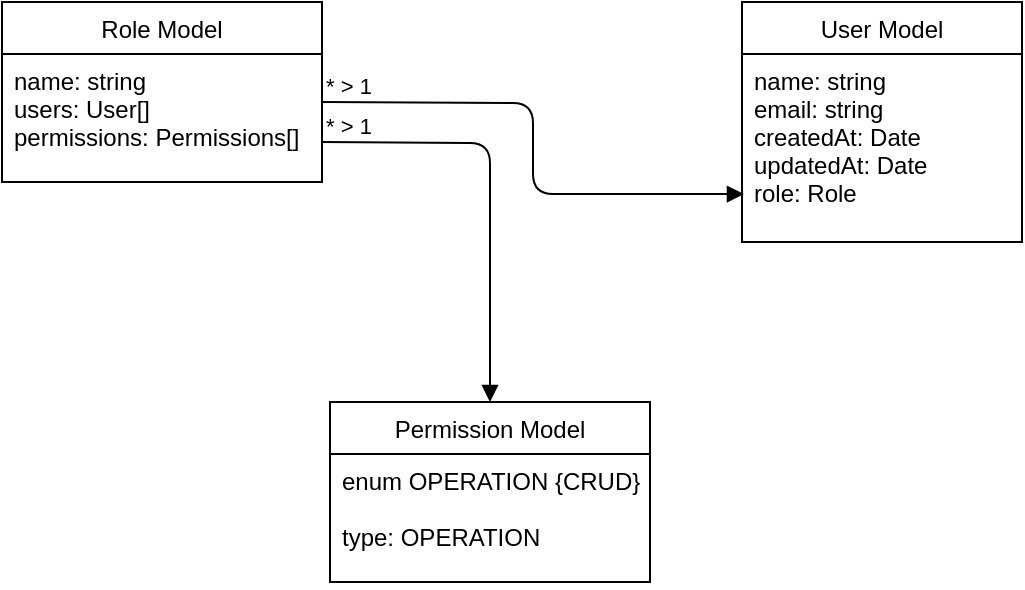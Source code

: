 <mxfile version="14.8.0" type="github">
  <diagram id="X5O9C8FtlWpXsh8f0N7r" name="Page-1">
    <mxGraphModel dx="764" dy="317" grid="1" gridSize="10" guides="1" tooltips="1" connect="1" arrows="1" fold="1" page="1" pageScale="1" pageWidth="827" pageHeight="1169" math="0" shadow="0">
      <root>
        <mxCell id="0" />
        <mxCell id="1" parent="0" />
        <mxCell id="CUOFOdXcDF6EJIyeG5Se-1" value="User Model" style="swimlane;fontStyle=0;childLayout=stackLayout;horizontal=1;startSize=26;fillColor=none;horizontalStack=0;resizeParent=1;resizeParentMax=0;resizeLast=0;collapsible=1;marginBottom=0;" vertex="1" parent="1">
          <mxGeometry x="460" y="130" width="140" height="120" as="geometry" />
        </mxCell>
        <mxCell id="CUOFOdXcDF6EJIyeG5Se-2" value="name: string&#xa;email: string&#xa;createdAt: Date&#xa;updatedAt: Date&#xa;role: Role" style="text;strokeColor=none;fillColor=none;align=left;verticalAlign=top;spacingLeft=4;spacingRight=4;overflow=hidden;rotatable=0;points=[[0,0.5],[1,0.5]];portConstraint=eastwest;" vertex="1" parent="CUOFOdXcDF6EJIyeG5Se-1">
          <mxGeometry y="26" width="140" height="94" as="geometry" />
        </mxCell>
        <mxCell id="CUOFOdXcDF6EJIyeG5Se-5" value="Role Model" style="swimlane;fontStyle=0;childLayout=stackLayout;horizontal=1;startSize=26;fillColor=none;horizontalStack=0;resizeParent=1;resizeParentMax=0;resizeLast=0;collapsible=1;marginBottom=0;" vertex="1" parent="1">
          <mxGeometry x="90" y="130" width="160" height="90" as="geometry" />
        </mxCell>
        <mxCell id="CUOFOdXcDF6EJIyeG5Se-6" value="name: string&#xa;users: User[]&#xa;permissions: Permissions[]" style="text;strokeColor=none;fillColor=none;align=left;verticalAlign=top;spacingLeft=4;spacingRight=4;overflow=hidden;rotatable=0;points=[[0,0.5],[1,0.5]];portConstraint=eastwest;" vertex="1" parent="CUOFOdXcDF6EJIyeG5Se-5">
          <mxGeometry y="26" width="160" height="64" as="geometry" />
        </mxCell>
        <mxCell id="CUOFOdXcDF6EJIyeG5Se-7" value="Permission Model" style="swimlane;fontStyle=0;childLayout=stackLayout;horizontal=1;startSize=26;fillColor=none;horizontalStack=0;resizeParent=1;resizeParentMax=0;resizeLast=0;collapsible=1;marginBottom=0;" vertex="1" parent="1">
          <mxGeometry x="254" y="330" width="160" height="90" as="geometry" />
        </mxCell>
        <mxCell id="CUOFOdXcDF6EJIyeG5Se-8" value="enum OPERATION {CRUD}&#xa;&#xa;type: OPERATION" style="text;strokeColor=none;fillColor=none;align=left;verticalAlign=top;spacingLeft=4;spacingRight=4;overflow=hidden;rotatable=0;points=[[0,0.5],[1,0.5]];portConstraint=eastwest;" vertex="1" parent="CUOFOdXcDF6EJIyeG5Se-7">
          <mxGeometry y="26" width="160" height="64" as="geometry" />
        </mxCell>
        <mxCell id="CUOFOdXcDF6EJIyeG5Se-12" value="" style="endArrow=block;endFill=1;html=1;edgeStyle=orthogonalEdgeStyle;align=left;verticalAlign=top;entryX=0.007;entryY=0.745;entryDx=0;entryDy=0;entryPerimeter=0;" edge="1" parent="1" target="CUOFOdXcDF6EJIyeG5Se-2">
          <mxGeometry x="-1" relative="1" as="geometry">
            <mxPoint x="250" y="180" as="sourcePoint" />
            <mxPoint x="410" y="180" as="targetPoint" />
          </mxGeometry>
        </mxCell>
        <mxCell id="CUOFOdXcDF6EJIyeG5Se-13" value="* &amp;gt; 1" style="edgeLabel;resizable=0;html=1;align=left;verticalAlign=bottom;" connectable="0" vertex="1" parent="CUOFOdXcDF6EJIyeG5Se-12">
          <mxGeometry x="-1" relative="1" as="geometry" />
        </mxCell>
        <mxCell id="CUOFOdXcDF6EJIyeG5Se-21" value="" style="endArrow=block;endFill=1;html=1;edgeStyle=orthogonalEdgeStyle;align=left;verticalAlign=top;entryX=0.5;entryY=0;entryDx=0;entryDy=0;" edge="1" parent="1" target="CUOFOdXcDF6EJIyeG5Se-7">
          <mxGeometry x="-1" relative="1" as="geometry">
            <mxPoint x="250" y="200" as="sourcePoint" />
            <mxPoint x="350" y="320" as="targetPoint" />
          </mxGeometry>
        </mxCell>
        <mxCell id="CUOFOdXcDF6EJIyeG5Se-22" value="* &amp;gt; 1" style="edgeLabel;resizable=0;html=1;align=left;verticalAlign=bottom;" connectable="0" vertex="1" parent="CUOFOdXcDF6EJIyeG5Se-21">
          <mxGeometry x="-1" relative="1" as="geometry" />
        </mxCell>
      </root>
    </mxGraphModel>
  </diagram>
</mxfile>

